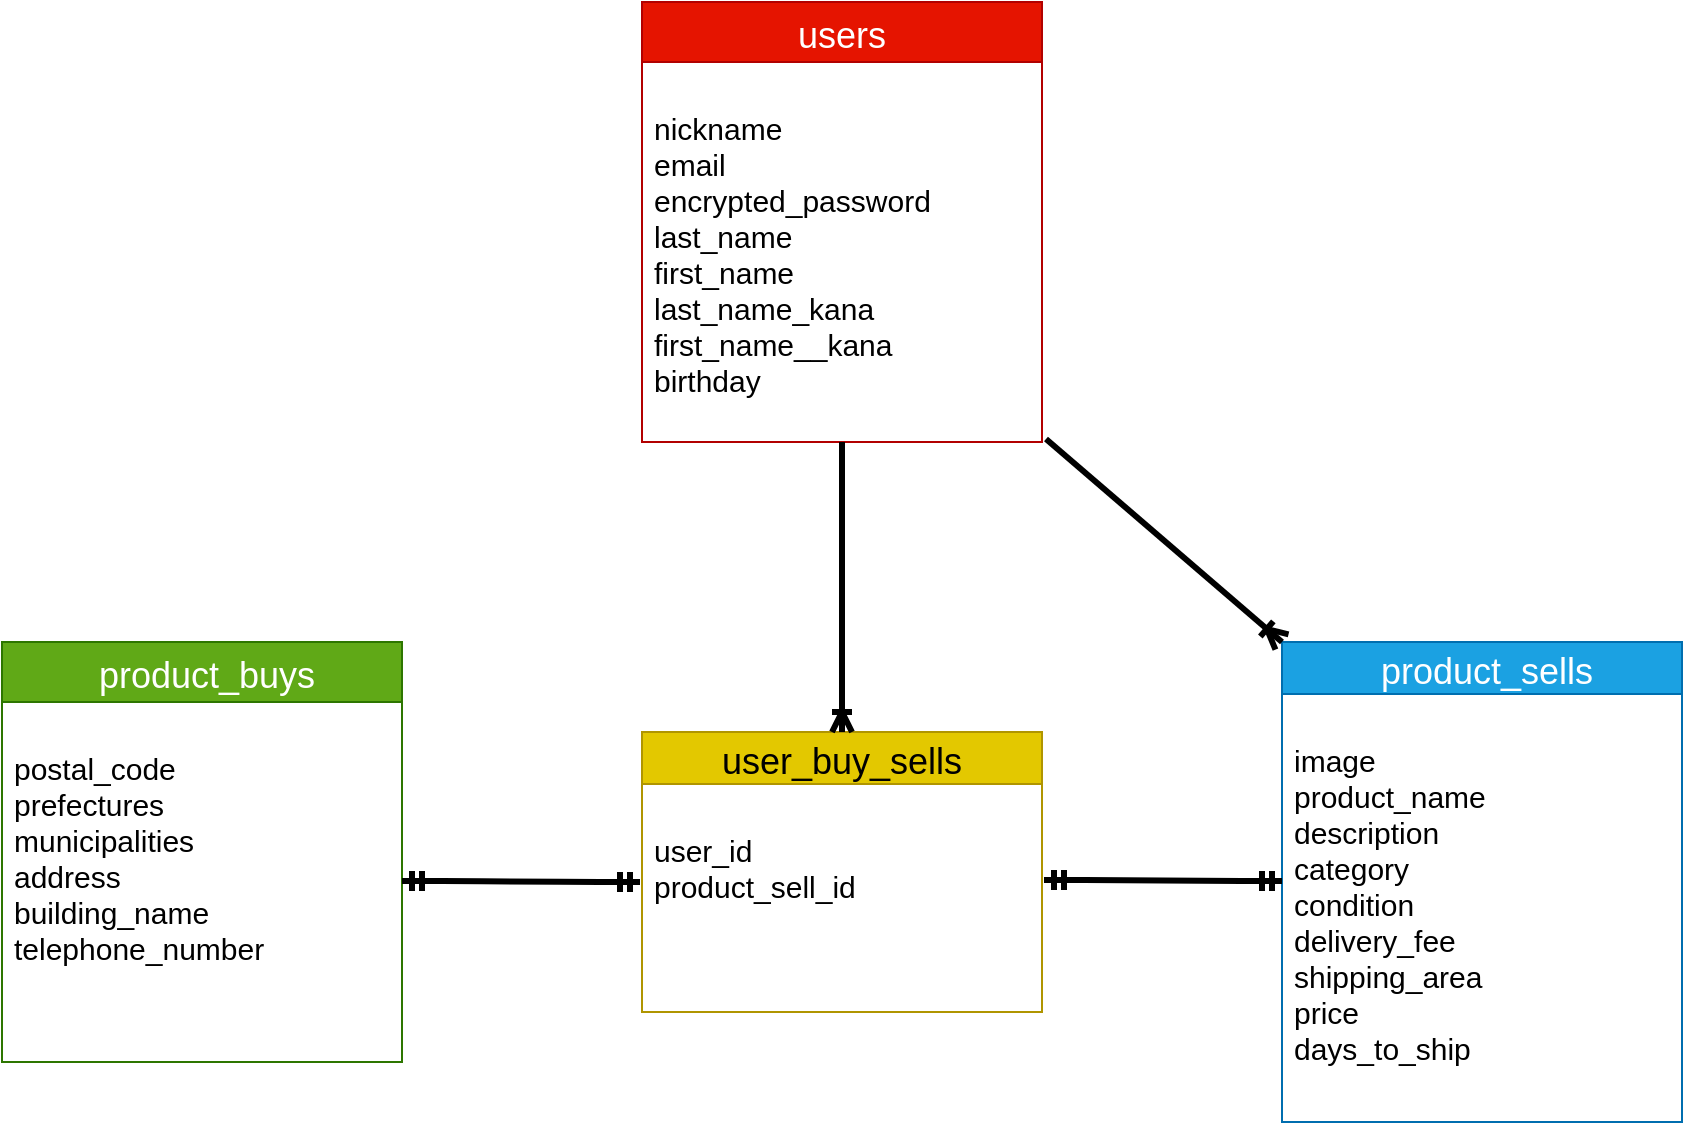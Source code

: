 <mxfile>
    <diagram id="8Jd097rdqqeokgz1cGYh" name="ページ1">
        <mxGraphModel dx="912" dy="677" grid="1" gridSize="10" guides="1" tooltips="1" connect="1" arrows="1" fold="1" page="1" pageScale="1" pageWidth="1654" pageHeight="2336" math="0" shadow="0">
            <root>
                <mxCell id="0"/>
                <mxCell id="1" parent="0"/>
                <mxCell id="13" value=" product_buys" style="swimlane;fontStyle=0;childLayout=stackLayout;horizontal=1;startSize=30;horizontalStack=0;resizeParent=1;resizeParentMax=0;resizeLast=0;collapsible=1;marginBottom=0;align=center;fontSize=18;labelBackgroundColor=none;labelBorderColor=none;fillColor=#60a917;strokeColor=#2D7600;fontColor=#ffffff;" parent="1" vertex="1">
                    <mxGeometry x="80" y="600" width="200" height="210" as="geometry"/>
                </mxCell>
                <mxCell id="14" value="&#10;postal_code&#10;prefectures&#10;municipalities&#10;address&#10;building_name&#10;telephone_number&#10;&#10;&#10;" style="text;strokeColor=none;fillColor=none;spacingLeft=4;spacingRight=4;overflow=hidden;rotatable=0;points=[[0,0.5],[1,0.5]];portConstraint=eastwest;fontSize=15;" parent="13" vertex="1">
                    <mxGeometry y="30" width="200" height="180" as="geometry"/>
                </mxCell>
                <mxCell id="5" value="users" style="swimlane;fontStyle=0;childLayout=stackLayout;horizontal=1;startSize=30;horizontalStack=0;resizeParent=1;resizeParentMax=0;resizeLast=0;collapsible=1;marginBottom=0;align=center;fontSize=18;fillColor=#e51400;strokeColor=#B20000;fontColor=#ffffff;" parent="1" vertex="1">
                    <mxGeometry x="400" y="280" width="200" height="220" as="geometry"/>
                </mxCell>
                <mxCell id="7" value="&#10;nickname&#10;email &#10;encrypted_password&#10;last_name&#10;first_name&#10;last_name_kana&#10;first_name__kana&#10;birthday&#10;" style="text;strokeColor=none;fillColor=none;spacingLeft=4;spacingRight=4;overflow=hidden;rotatable=0;points=[[0,0.5],[1,0.5]];portConstraint=eastwest;fontSize=15;" parent="5" vertex="1">
                    <mxGeometry y="30" width="200" height="190" as="geometry"/>
                </mxCell>
                <mxCell id="9" value=" product_sells" style="swimlane;fontStyle=0;childLayout=stackLayout;horizontal=1;startSize=26;horizontalStack=0;resizeParent=1;resizeParentMax=0;resizeLast=0;collapsible=1;marginBottom=0;align=center;fontSize=18;fillColor=#1ba1e2;strokeColor=#006EAF;fontColor=#ffffff;" parent="1" vertex="1">
                    <mxGeometry x="720" y="600" width="200" height="240" as="geometry"/>
                </mxCell>
                <mxCell id="10" value="&#10;image&#10;product_name&#10;description&#10;category&#10;condition&#10;delivery_fee&#10;shipping_area&#10;price&#10;days_to_ship&#10;&#10;&#10;" style="text;strokeColor=none;fillColor=none;spacingLeft=4;spacingRight=4;overflow=hidden;rotatable=0;points=[[0,0.5],[1,0.5]];portConstraint=eastwest;fontSize=15;" parent="9" vertex="1">
                    <mxGeometry y="26" width="200" height="214" as="geometry"/>
                </mxCell>
                <mxCell id="21" value="user_buy_sells" style="swimlane;fontStyle=0;childLayout=stackLayout;horizontal=1;startSize=26;horizontalStack=0;resizeParent=1;resizeParentMax=0;resizeLast=0;collapsible=1;marginBottom=0;align=center;fontSize=18;labelBackgroundColor=none;fillColor=#e3c800;strokeColor=#B09500;fontColor=#000000;" parent="1" vertex="1">
                    <mxGeometry x="400" y="645" width="200" height="140" as="geometry"/>
                </mxCell>
                <mxCell id="22" value="&#10;user_id&#10;product_sell_id" style="text;strokeColor=none;fillColor=none;spacingLeft=4;spacingRight=4;overflow=hidden;rotatable=0;points=[[0,0.5],[1,0.5]];portConstraint=eastwest;fontSize=15;" parent="21" vertex="1">
                    <mxGeometry y="26" width="200" height="114" as="geometry"/>
                </mxCell>
                <mxCell id="25" value="" style="edgeStyle=entityRelationEdgeStyle;fontSize=12;html=1;endArrow=ERoneToMany;strokeColor=none;rounded=0;strokeWidth=5;" parent="1" edge="1">
                    <mxGeometry width="100" height="100" relative="1" as="geometry">
                        <mxPoint x="320" y="360" as="sourcePoint"/>
                        <mxPoint x="190" y="580" as="targetPoint"/>
                    </mxGeometry>
                </mxCell>
                <mxCell id="28" value="" style="fontSize=12;html=1;endArrow=ERoneToMany;strokeWidth=3;entryX=0;entryY=0;entryDx=0;entryDy=0;exitX=1.01;exitY=0.992;exitDx=0;exitDy=0;exitPerimeter=0;" parent="1" source="7" target="9" edge="1">
                    <mxGeometry width="100" height="100" relative="1" as="geometry">
                        <mxPoint x="740" y="480" as="sourcePoint"/>
                        <mxPoint x="620" y="600" as="targetPoint"/>
                    </mxGeometry>
                </mxCell>
                <mxCell id="29" value="" style="fontSize=12;html=1;endArrow=ERoneToMany;strokeWidth=3;entryX=0.5;entryY=0;entryDx=0;entryDy=0;" parent="1" target="21" edge="1">
                    <mxGeometry width="100" height="100" relative="1" as="geometry">
                        <mxPoint x="500" y="500" as="sourcePoint"/>
                        <mxPoint x="500" y="640" as="targetPoint"/>
                    </mxGeometry>
                </mxCell>
                <mxCell id="32" value="" style="edgeStyle=entityRelationEdgeStyle;fontSize=12;html=1;endArrow=ERmandOne;startArrow=ERmandOne;strokeWidth=3;exitX=1.005;exitY=0.421;exitDx=0;exitDy=0;exitPerimeter=0;" edge="1" parent="1" source="22">
                    <mxGeometry width="100" height="100" relative="1" as="geometry">
                        <mxPoint x="610" y="720" as="sourcePoint"/>
                        <mxPoint x="720" y="719.5" as="targetPoint"/>
                    </mxGeometry>
                </mxCell>
                <mxCell id="33" value="" style="edgeStyle=entityRelationEdgeStyle;fontSize=12;html=1;endArrow=ERmandOne;startArrow=ERmandOne;strokeWidth=3;exitX=1.005;exitY=0.421;exitDx=0;exitDy=0;exitPerimeter=0;" edge="1" parent="1">
                    <mxGeometry width="100" height="100" relative="1" as="geometry">
                        <mxPoint x="280" y="719.5" as="sourcePoint"/>
                        <mxPoint x="399" y="720.006" as="targetPoint"/>
                    </mxGeometry>
                </mxCell>
            </root>
        </mxGraphModel>
    </diagram>
</mxfile>